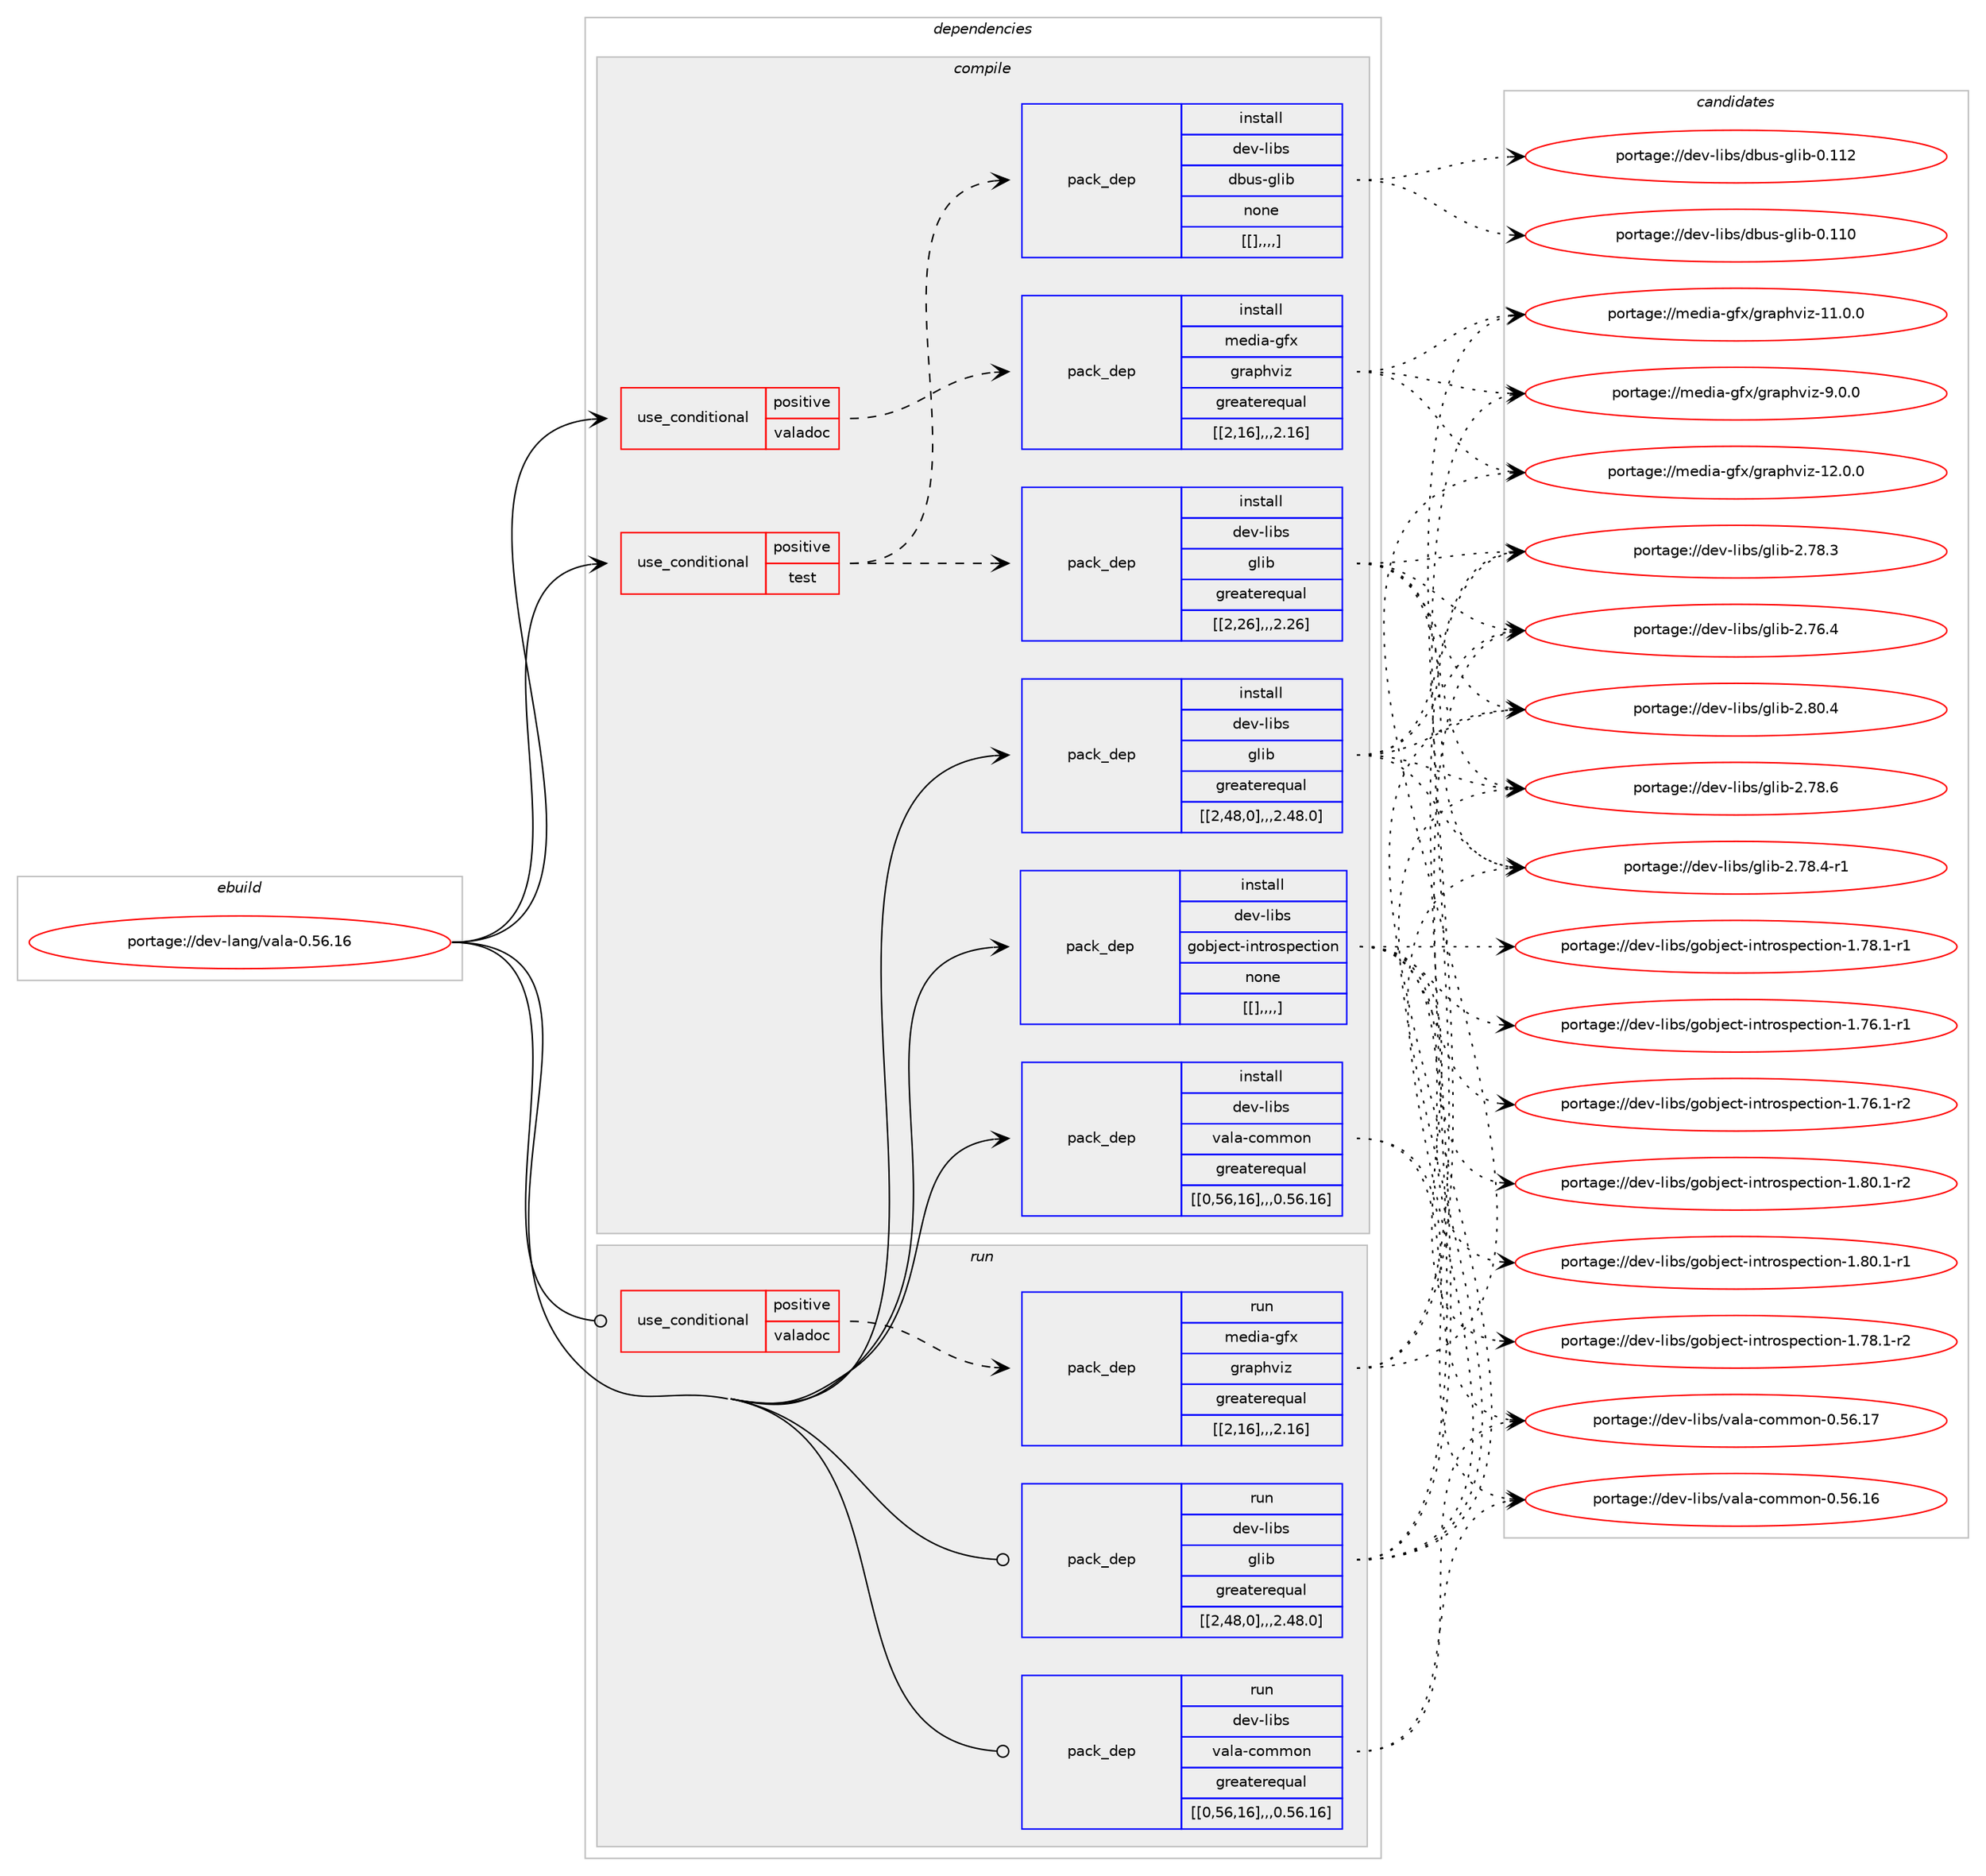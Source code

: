 digraph prolog {

# *************
# Graph options
# *************

newrank=true;
concentrate=true;
compound=true;
graph [rankdir=LR,fontname=Helvetica,fontsize=10,ranksep=1.5];#, ranksep=2.5, nodesep=0.2];
edge  [arrowhead=vee];
node  [fontname=Helvetica,fontsize=10];

# **********
# The ebuild
# **********

subgraph cluster_leftcol {
color=gray;
label=<<i>ebuild</i>>;
id [label="portage://dev-lang/vala-0.56.16", color=red, width=4, href="../dev-lang/vala-0.56.16.svg"];
}

# ****************
# The dependencies
# ****************

subgraph cluster_midcol {
color=gray;
label=<<i>dependencies</i>>;
subgraph cluster_compile {
fillcolor="#eeeeee";
style=filled;
label=<<i>compile</i>>;
subgraph cond25767 {
dependency106137 [label=<<TABLE BORDER="0" CELLBORDER="1" CELLSPACING="0" CELLPADDING="4"><TR><TD ROWSPAN="3" CELLPADDING="10">use_conditional</TD></TR><TR><TD>positive</TD></TR><TR><TD>test</TD></TR></TABLE>>, shape=none, color=red];
subgraph pack79251 {
dependency106138 [label=<<TABLE BORDER="0" CELLBORDER="1" CELLSPACING="0" CELLPADDING="4" WIDTH="220"><TR><TD ROWSPAN="6" CELLPADDING="30">pack_dep</TD></TR><TR><TD WIDTH="110">install</TD></TR><TR><TD>dev-libs</TD></TR><TR><TD>dbus-glib</TD></TR><TR><TD>none</TD></TR><TR><TD>[[],,,,]</TD></TR></TABLE>>, shape=none, color=blue];
}
dependency106137:e -> dependency106138:w [weight=20,style="dashed",arrowhead="vee"];
subgraph pack79252 {
dependency106139 [label=<<TABLE BORDER="0" CELLBORDER="1" CELLSPACING="0" CELLPADDING="4" WIDTH="220"><TR><TD ROWSPAN="6" CELLPADDING="30">pack_dep</TD></TR><TR><TD WIDTH="110">install</TD></TR><TR><TD>dev-libs</TD></TR><TR><TD>glib</TD></TR><TR><TD>greaterequal</TD></TR><TR><TD>[[2,26],,,2.26]</TD></TR></TABLE>>, shape=none, color=blue];
}
dependency106137:e -> dependency106139:w [weight=20,style="dashed",arrowhead="vee"];
}
id:e -> dependency106137:w [weight=20,style="solid",arrowhead="vee"];
subgraph cond25768 {
dependency106140 [label=<<TABLE BORDER="0" CELLBORDER="1" CELLSPACING="0" CELLPADDING="4"><TR><TD ROWSPAN="3" CELLPADDING="10">use_conditional</TD></TR><TR><TD>positive</TD></TR><TR><TD>valadoc</TD></TR></TABLE>>, shape=none, color=red];
subgraph pack79253 {
dependency106141 [label=<<TABLE BORDER="0" CELLBORDER="1" CELLSPACING="0" CELLPADDING="4" WIDTH="220"><TR><TD ROWSPAN="6" CELLPADDING="30">pack_dep</TD></TR><TR><TD WIDTH="110">install</TD></TR><TR><TD>media-gfx</TD></TR><TR><TD>graphviz</TD></TR><TR><TD>greaterequal</TD></TR><TR><TD>[[2,16],,,2.16]</TD></TR></TABLE>>, shape=none, color=blue];
}
dependency106140:e -> dependency106141:w [weight=20,style="dashed",arrowhead="vee"];
}
id:e -> dependency106140:w [weight=20,style="solid",arrowhead="vee"];
subgraph pack79254 {
dependency106142 [label=<<TABLE BORDER="0" CELLBORDER="1" CELLSPACING="0" CELLPADDING="4" WIDTH="220"><TR><TD ROWSPAN="6" CELLPADDING="30">pack_dep</TD></TR><TR><TD WIDTH="110">install</TD></TR><TR><TD>dev-libs</TD></TR><TR><TD>glib</TD></TR><TR><TD>greaterequal</TD></TR><TR><TD>[[2,48,0],,,2.48.0]</TD></TR></TABLE>>, shape=none, color=blue];
}
id:e -> dependency106142:w [weight=20,style="solid",arrowhead="vee"];
subgraph pack79255 {
dependency106143 [label=<<TABLE BORDER="0" CELLBORDER="1" CELLSPACING="0" CELLPADDING="4" WIDTH="220"><TR><TD ROWSPAN="6" CELLPADDING="30">pack_dep</TD></TR><TR><TD WIDTH="110">install</TD></TR><TR><TD>dev-libs</TD></TR><TR><TD>gobject-introspection</TD></TR><TR><TD>none</TD></TR><TR><TD>[[],,,,]</TD></TR></TABLE>>, shape=none, color=blue];
}
id:e -> dependency106143:w [weight=20,style="solid",arrowhead="vee"];
subgraph pack79256 {
dependency106144 [label=<<TABLE BORDER="0" CELLBORDER="1" CELLSPACING="0" CELLPADDING="4" WIDTH="220"><TR><TD ROWSPAN="6" CELLPADDING="30">pack_dep</TD></TR><TR><TD WIDTH="110">install</TD></TR><TR><TD>dev-libs</TD></TR><TR><TD>vala-common</TD></TR><TR><TD>greaterequal</TD></TR><TR><TD>[[0,56,16],,,0.56.16]</TD></TR></TABLE>>, shape=none, color=blue];
}
id:e -> dependency106144:w [weight=20,style="solid",arrowhead="vee"];
}
subgraph cluster_compileandrun {
fillcolor="#eeeeee";
style=filled;
label=<<i>compile and run</i>>;
}
subgraph cluster_run {
fillcolor="#eeeeee";
style=filled;
label=<<i>run</i>>;
subgraph cond25769 {
dependency106145 [label=<<TABLE BORDER="0" CELLBORDER="1" CELLSPACING="0" CELLPADDING="4"><TR><TD ROWSPAN="3" CELLPADDING="10">use_conditional</TD></TR><TR><TD>positive</TD></TR><TR><TD>valadoc</TD></TR></TABLE>>, shape=none, color=red];
subgraph pack79257 {
dependency106146 [label=<<TABLE BORDER="0" CELLBORDER="1" CELLSPACING="0" CELLPADDING="4" WIDTH="220"><TR><TD ROWSPAN="6" CELLPADDING="30">pack_dep</TD></TR><TR><TD WIDTH="110">run</TD></TR><TR><TD>media-gfx</TD></TR><TR><TD>graphviz</TD></TR><TR><TD>greaterequal</TD></TR><TR><TD>[[2,16],,,2.16]</TD></TR></TABLE>>, shape=none, color=blue];
}
dependency106145:e -> dependency106146:w [weight=20,style="dashed",arrowhead="vee"];
}
id:e -> dependency106145:w [weight=20,style="solid",arrowhead="odot"];
subgraph pack79258 {
dependency106147 [label=<<TABLE BORDER="0" CELLBORDER="1" CELLSPACING="0" CELLPADDING="4" WIDTH="220"><TR><TD ROWSPAN="6" CELLPADDING="30">pack_dep</TD></TR><TR><TD WIDTH="110">run</TD></TR><TR><TD>dev-libs</TD></TR><TR><TD>glib</TD></TR><TR><TD>greaterequal</TD></TR><TR><TD>[[2,48,0],,,2.48.0]</TD></TR></TABLE>>, shape=none, color=blue];
}
id:e -> dependency106147:w [weight=20,style="solid",arrowhead="odot"];
subgraph pack79259 {
dependency106148 [label=<<TABLE BORDER="0" CELLBORDER="1" CELLSPACING="0" CELLPADDING="4" WIDTH="220"><TR><TD ROWSPAN="6" CELLPADDING="30">pack_dep</TD></TR><TR><TD WIDTH="110">run</TD></TR><TR><TD>dev-libs</TD></TR><TR><TD>vala-common</TD></TR><TR><TD>greaterequal</TD></TR><TR><TD>[[0,56,16],,,0.56.16]</TD></TR></TABLE>>, shape=none, color=blue];
}
id:e -> dependency106148:w [weight=20,style="solid",arrowhead="odot"];
}
}

# **************
# The candidates
# **************

subgraph cluster_choices {
rank=same;
color=gray;
label=<<i>candidates</i>>;

subgraph choice79251 {
color=black;
nodesep=1;
choice100101118451081059811547100981171154510310810598454846494950 [label="portage://dev-libs/dbus-glib-0.112", color=red, width=4,href="../dev-libs/dbus-glib-0.112.svg"];
choice100101118451081059811547100981171154510310810598454846494948 [label="portage://dev-libs/dbus-glib-0.110", color=red, width=4,href="../dev-libs/dbus-glib-0.110.svg"];
dependency106138:e -> choice100101118451081059811547100981171154510310810598454846494950:w [style=dotted,weight="100"];
dependency106138:e -> choice100101118451081059811547100981171154510310810598454846494948:w [style=dotted,weight="100"];
}
subgraph choice79252 {
color=black;
nodesep=1;
choice1001011184510810598115471031081059845504656484652 [label="portage://dev-libs/glib-2.80.4", color=red, width=4,href="../dev-libs/glib-2.80.4.svg"];
choice1001011184510810598115471031081059845504655564654 [label="portage://dev-libs/glib-2.78.6", color=red, width=4,href="../dev-libs/glib-2.78.6.svg"];
choice10010111845108105981154710310810598455046555646524511449 [label="portage://dev-libs/glib-2.78.4-r1", color=red, width=4,href="../dev-libs/glib-2.78.4-r1.svg"];
choice1001011184510810598115471031081059845504655564651 [label="portage://dev-libs/glib-2.78.3", color=red, width=4,href="../dev-libs/glib-2.78.3.svg"];
choice1001011184510810598115471031081059845504655544652 [label="portage://dev-libs/glib-2.76.4", color=red, width=4,href="../dev-libs/glib-2.76.4.svg"];
dependency106139:e -> choice1001011184510810598115471031081059845504656484652:w [style=dotted,weight="100"];
dependency106139:e -> choice1001011184510810598115471031081059845504655564654:w [style=dotted,weight="100"];
dependency106139:e -> choice10010111845108105981154710310810598455046555646524511449:w [style=dotted,weight="100"];
dependency106139:e -> choice1001011184510810598115471031081059845504655564651:w [style=dotted,weight="100"];
dependency106139:e -> choice1001011184510810598115471031081059845504655544652:w [style=dotted,weight="100"];
}
subgraph choice79253 {
color=black;
nodesep=1;
choice1091011001059745103102120471031149711210411810512245495046484648 [label="portage://media-gfx/graphviz-12.0.0", color=red, width=4,href="../media-gfx/graphviz-12.0.0.svg"];
choice1091011001059745103102120471031149711210411810512245494946484648 [label="portage://media-gfx/graphviz-11.0.0", color=red, width=4,href="../media-gfx/graphviz-11.0.0.svg"];
choice10910110010597451031021204710311497112104118105122455746484648 [label="portage://media-gfx/graphviz-9.0.0", color=red, width=4,href="../media-gfx/graphviz-9.0.0.svg"];
dependency106141:e -> choice1091011001059745103102120471031149711210411810512245495046484648:w [style=dotted,weight="100"];
dependency106141:e -> choice1091011001059745103102120471031149711210411810512245494946484648:w [style=dotted,weight="100"];
dependency106141:e -> choice10910110010597451031021204710311497112104118105122455746484648:w [style=dotted,weight="100"];
}
subgraph choice79254 {
color=black;
nodesep=1;
choice1001011184510810598115471031081059845504656484652 [label="portage://dev-libs/glib-2.80.4", color=red, width=4,href="../dev-libs/glib-2.80.4.svg"];
choice1001011184510810598115471031081059845504655564654 [label="portage://dev-libs/glib-2.78.6", color=red, width=4,href="../dev-libs/glib-2.78.6.svg"];
choice10010111845108105981154710310810598455046555646524511449 [label="portage://dev-libs/glib-2.78.4-r1", color=red, width=4,href="../dev-libs/glib-2.78.4-r1.svg"];
choice1001011184510810598115471031081059845504655564651 [label="portage://dev-libs/glib-2.78.3", color=red, width=4,href="../dev-libs/glib-2.78.3.svg"];
choice1001011184510810598115471031081059845504655544652 [label="portage://dev-libs/glib-2.76.4", color=red, width=4,href="../dev-libs/glib-2.76.4.svg"];
dependency106142:e -> choice1001011184510810598115471031081059845504656484652:w [style=dotted,weight="100"];
dependency106142:e -> choice1001011184510810598115471031081059845504655564654:w [style=dotted,weight="100"];
dependency106142:e -> choice10010111845108105981154710310810598455046555646524511449:w [style=dotted,weight="100"];
dependency106142:e -> choice1001011184510810598115471031081059845504655564651:w [style=dotted,weight="100"];
dependency106142:e -> choice1001011184510810598115471031081059845504655544652:w [style=dotted,weight="100"];
}
subgraph choice79255 {
color=black;
nodesep=1;
choice10010111845108105981154710311198106101991164510511011611411111511210199116105111110454946564846494511450 [label="portage://dev-libs/gobject-introspection-1.80.1-r2", color=red, width=4,href="../dev-libs/gobject-introspection-1.80.1-r2.svg"];
choice10010111845108105981154710311198106101991164510511011611411111511210199116105111110454946564846494511449 [label="portage://dev-libs/gobject-introspection-1.80.1-r1", color=red, width=4,href="../dev-libs/gobject-introspection-1.80.1-r1.svg"];
choice10010111845108105981154710311198106101991164510511011611411111511210199116105111110454946555646494511450 [label="portage://dev-libs/gobject-introspection-1.78.1-r2", color=red, width=4,href="../dev-libs/gobject-introspection-1.78.1-r2.svg"];
choice10010111845108105981154710311198106101991164510511011611411111511210199116105111110454946555646494511449 [label="portage://dev-libs/gobject-introspection-1.78.1-r1", color=red, width=4,href="../dev-libs/gobject-introspection-1.78.1-r1.svg"];
choice10010111845108105981154710311198106101991164510511011611411111511210199116105111110454946555446494511450 [label="portage://dev-libs/gobject-introspection-1.76.1-r2", color=red, width=4,href="../dev-libs/gobject-introspection-1.76.1-r2.svg"];
choice10010111845108105981154710311198106101991164510511011611411111511210199116105111110454946555446494511449 [label="portage://dev-libs/gobject-introspection-1.76.1-r1", color=red, width=4,href="../dev-libs/gobject-introspection-1.76.1-r1.svg"];
dependency106143:e -> choice10010111845108105981154710311198106101991164510511011611411111511210199116105111110454946564846494511450:w [style=dotted,weight="100"];
dependency106143:e -> choice10010111845108105981154710311198106101991164510511011611411111511210199116105111110454946564846494511449:w [style=dotted,weight="100"];
dependency106143:e -> choice10010111845108105981154710311198106101991164510511011611411111511210199116105111110454946555646494511450:w [style=dotted,weight="100"];
dependency106143:e -> choice10010111845108105981154710311198106101991164510511011611411111511210199116105111110454946555646494511449:w [style=dotted,weight="100"];
dependency106143:e -> choice10010111845108105981154710311198106101991164510511011611411111511210199116105111110454946555446494511450:w [style=dotted,weight="100"];
dependency106143:e -> choice10010111845108105981154710311198106101991164510511011611411111511210199116105111110454946555446494511449:w [style=dotted,weight="100"];
}
subgraph choice79256 {
color=black;
nodesep=1;
choice100101118451081059811547118971089745991111091091111104548465354464955 [label="portage://dev-libs/vala-common-0.56.17", color=red, width=4,href="../dev-libs/vala-common-0.56.17.svg"];
choice100101118451081059811547118971089745991111091091111104548465354464954 [label="portage://dev-libs/vala-common-0.56.16", color=red, width=4,href="../dev-libs/vala-common-0.56.16.svg"];
dependency106144:e -> choice100101118451081059811547118971089745991111091091111104548465354464955:w [style=dotted,weight="100"];
dependency106144:e -> choice100101118451081059811547118971089745991111091091111104548465354464954:w [style=dotted,weight="100"];
}
subgraph choice79257 {
color=black;
nodesep=1;
choice1091011001059745103102120471031149711210411810512245495046484648 [label="portage://media-gfx/graphviz-12.0.0", color=red, width=4,href="../media-gfx/graphviz-12.0.0.svg"];
choice1091011001059745103102120471031149711210411810512245494946484648 [label="portage://media-gfx/graphviz-11.0.0", color=red, width=4,href="../media-gfx/graphviz-11.0.0.svg"];
choice10910110010597451031021204710311497112104118105122455746484648 [label="portage://media-gfx/graphviz-9.0.0", color=red, width=4,href="../media-gfx/graphviz-9.0.0.svg"];
dependency106146:e -> choice1091011001059745103102120471031149711210411810512245495046484648:w [style=dotted,weight="100"];
dependency106146:e -> choice1091011001059745103102120471031149711210411810512245494946484648:w [style=dotted,weight="100"];
dependency106146:e -> choice10910110010597451031021204710311497112104118105122455746484648:w [style=dotted,weight="100"];
}
subgraph choice79258 {
color=black;
nodesep=1;
choice1001011184510810598115471031081059845504656484652 [label="portage://dev-libs/glib-2.80.4", color=red, width=4,href="../dev-libs/glib-2.80.4.svg"];
choice1001011184510810598115471031081059845504655564654 [label="portage://dev-libs/glib-2.78.6", color=red, width=4,href="../dev-libs/glib-2.78.6.svg"];
choice10010111845108105981154710310810598455046555646524511449 [label="portage://dev-libs/glib-2.78.4-r1", color=red, width=4,href="../dev-libs/glib-2.78.4-r1.svg"];
choice1001011184510810598115471031081059845504655564651 [label="portage://dev-libs/glib-2.78.3", color=red, width=4,href="../dev-libs/glib-2.78.3.svg"];
choice1001011184510810598115471031081059845504655544652 [label="portage://dev-libs/glib-2.76.4", color=red, width=4,href="../dev-libs/glib-2.76.4.svg"];
dependency106147:e -> choice1001011184510810598115471031081059845504656484652:w [style=dotted,weight="100"];
dependency106147:e -> choice1001011184510810598115471031081059845504655564654:w [style=dotted,weight="100"];
dependency106147:e -> choice10010111845108105981154710310810598455046555646524511449:w [style=dotted,weight="100"];
dependency106147:e -> choice1001011184510810598115471031081059845504655564651:w [style=dotted,weight="100"];
dependency106147:e -> choice1001011184510810598115471031081059845504655544652:w [style=dotted,weight="100"];
}
subgraph choice79259 {
color=black;
nodesep=1;
choice100101118451081059811547118971089745991111091091111104548465354464955 [label="portage://dev-libs/vala-common-0.56.17", color=red, width=4,href="../dev-libs/vala-common-0.56.17.svg"];
choice100101118451081059811547118971089745991111091091111104548465354464954 [label="portage://dev-libs/vala-common-0.56.16", color=red, width=4,href="../dev-libs/vala-common-0.56.16.svg"];
dependency106148:e -> choice100101118451081059811547118971089745991111091091111104548465354464955:w [style=dotted,weight="100"];
dependency106148:e -> choice100101118451081059811547118971089745991111091091111104548465354464954:w [style=dotted,weight="100"];
}
}

}
